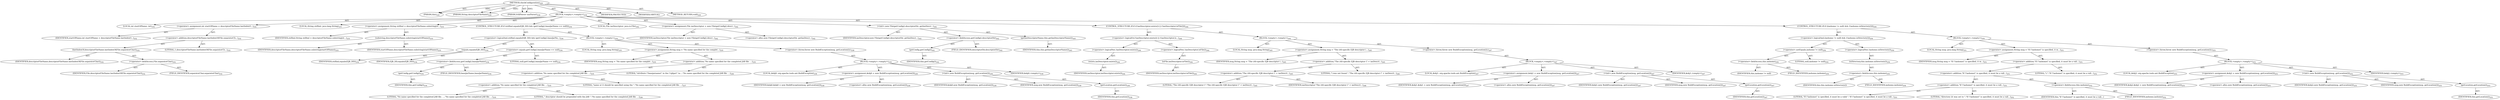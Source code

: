 digraph "checkConfiguration" {  
"111669149702" [label = <(METHOD,checkConfiguration)<SUB>229</SUB>> ]
"115964116998" [label = <(PARAM,this)<SUB>229</SUB>> ]
"115964117010" [label = <(PARAM,String descriptorFileName)<SUB>229</SUB>> ]
"115964117011" [label = <(PARAM,SAXParser saxParser)<SUB>230</SUB>> ]
"25769803782" [label = <(BLOCK,&lt;empty&gt;,&lt;empty&gt;)<SUB>230</SUB>> ]
"94489280512" [label = <(LOCAL,int startOfName: int)<SUB>232</SUB>> ]
"30064771096" [label = <(&lt;operator&gt;.assignment,int startOfName = descriptorFileName.lastIndexO...)<SUB>232</SUB>> ]
"68719476775" [label = <(IDENTIFIER,startOfName,int startOfName = descriptorFileName.lastIndexO...)<SUB>232</SUB>> ]
"30064771097" [label = <(&lt;operator&gt;.addition,descriptorFileName.lastIndexOf(File.separatorCh...)<SUB>232</SUB>> ]
"30064771098" [label = <(lastIndexOf,descriptorFileName.lastIndexOf(File.separatorChar))<SUB>232</SUB>> ]
"68719476776" [label = <(IDENTIFIER,descriptorFileName,descriptorFileName.lastIndexOf(File.separatorChar))<SUB>232</SUB>> ]
"30064771099" [label = <(&lt;operator&gt;.fieldAccess,File.separatorChar)<SUB>232</SUB>> ]
"68719476777" [label = <(IDENTIFIER,File,descriptorFileName.lastIndexOf(File.separatorChar))<SUB>232</SUB>> ]
"55834574856" [label = <(FIELD_IDENTIFIER,separatorChar,separatorChar)<SUB>232</SUB>> ]
"90194313223" [label = <(LITERAL,1,descriptorFileName.lastIndexOf(File.separatorCh...)<SUB>232</SUB>> ]
"94489280513" [label = <(LOCAL,String stdXml: java.lang.String)<SUB>233</SUB>> ]
"30064771100" [label = <(&lt;operator&gt;.assignment,String stdXml = descriptorFileName.substring(st...)<SUB>233</SUB>> ]
"68719476778" [label = <(IDENTIFIER,stdXml,String stdXml = descriptorFileName.substring(st...)<SUB>233</SUB>> ]
"30064771101" [label = <(substring,descriptorFileName.substring(startOfName))<SUB>233</SUB>> ]
"68719476779" [label = <(IDENTIFIER,descriptorFileName,descriptorFileName.substring(startOfName))<SUB>233</SUB>> ]
"68719476780" [label = <(IDENTIFIER,startOfName,descriptorFileName.substring(startOfName))<SUB>233</SUB>> ]
"47244640256" [label = <(CONTROL_STRUCTURE,IF,if (stdXml.equals(EJB_DD) &amp;&amp; (getConfig().baseJarName == null)))<SUB>234</SUB>> ]
"30064771102" [label = <(&lt;operator&gt;.logicalAnd,stdXml.equals(EJB_DD) &amp;&amp; (getConfig().baseJarNa...)<SUB>234</SUB>> ]
"30064771103" [label = <(equals,equals(EJB_DD))<SUB>234</SUB>> ]
"68719476781" [label = <(IDENTIFIER,stdXml,equals(EJB_DD))<SUB>234</SUB>> ]
"68719476782" [label = <(IDENTIFIER,EJB_DD,equals(EJB_DD))<SUB>234</SUB>> ]
"30064771104" [label = <(&lt;operator&gt;.equals,getConfig().baseJarName == null)<SUB>234</SUB>> ]
"30064771105" [label = <(&lt;operator&gt;.fieldAccess,getConfig().baseJarName)<SUB>234</SUB>> ]
"30064771106" [label = <(getConfig,getConfig())<SUB>234</SUB>> ]
"68719476745" [label = <(IDENTIFIER,this,getConfig())<SUB>234</SUB>> ]
"55834574857" [label = <(FIELD_IDENTIFIER,baseJarName,baseJarName)<SUB>234</SUB>> ]
"90194313224" [label = <(LITERAL,null,getConfig().baseJarName == null)<SUB>234</SUB>> ]
"25769803783" [label = <(BLOCK,&lt;empty&gt;,&lt;empty&gt;)<SUB>234</SUB>> ]
"94489280514" [label = <(LOCAL,String msg: java.lang.String)<SUB>235</SUB>> ]
"30064771107" [label = <(&lt;operator&gt;.assignment,String msg = &quot;No name specified for the complet...)<SUB>235</SUB>> ]
"68719476783" [label = <(IDENTIFIER,msg,String msg = &quot;No name specified for the complet...)<SUB>235</SUB>> ]
"30064771108" [label = <(&lt;operator&gt;.addition,&quot;No name specified for the completed JAR file. ...)<SUB>235</SUB>> ]
"30064771109" [label = <(&lt;operator&gt;.addition,&quot;No name specified for the completed JAR file. ...)<SUB>235</SUB>> ]
"30064771110" [label = <(&lt;operator&gt;.addition,&quot;No name specified for the completed JAR file. ...)<SUB>235</SUB>> ]
"90194313225" [label = <(LITERAL,&quot;No name specified for the completed JAR file. ...,&quot;No name specified for the completed JAR file. ...)<SUB>235</SUB>> ]
"90194313226" [label = <(LITERAL,&quot; descriptor should be prepended with the JAR &quot;,&quot;No name specified for the completed JAR file. ...)<SUB>236</SUB>> ]
"90194313227" [label = <(LITERAL,&quot;name or it should be specified using the &quot;,&quot;No name specified for the completed JAR file. ...)<SUB>237</SUB>> ]
"90194313228" [label = <(LITERAL,&quot;attribute \&quot;basejarname\&quot; in the \&quot;ejbjar\&quot; ta...,&quot;No name specified for the completed JAR file. ...)<SUB>238</SUB>> ]
"30064771111" [label = <(&lt;operator&gt;.throw,throw new BuildException(msg, getLocation());)<SUB>239</SUB>> ]
"25769803784" [label = <(BLOCK,&lt;empty&gt;,&lt;empty&gt;)<SUB>239</SUB>> ]
"94489280515" [label = <(LOCAL,$obj0: org.apache.tools.ant.BuildException)<SUB>239</SUB>> ]
"30064771112" [label = <(&lt;operator&gt;.assignment,$obj0 = new BuildException(msg, getLocation()))<SUB>239</SUB>> ]
"68719476784" [label = <(IDENTIFIER,$obj0,$obj0 = new BuildException(msg, getLocation()))<SUB>239</SUB>> ]
"30064771113" [label = <(&lt;operator&gt;.alloc,new BuildException(msg, getLocation()))<SUB>239</SUB>> ]
"30064771114" [label = <(&lt;init&gt;,new BuildException(msg, getLocation()))<SUB>239</SUB>> ]
"68719476785" [label = <(IDENTIFIER,$obj0,new BuildException(msg, getLocation()))<SUB>239</SUB>> ]
"68719476786" [label = <(IDENTIFIER,msg,new BuildException(msg, getLocation()))<SUB>239</SUB>> ]
"30064771115" [label = <(getLocation,getLocation())<SUB>239</SUB>> ]
"68719476746" [label = <(IDENTIFIER,this,getLocation())<SUB>239</SUB>> ]
"68719476787" [label = <(IDENTIFIER,$obj0,&lt;empty&gt;)<SUB>239</SUB>> ]
"94489280516" [label = <(LOCAL,File iasDescriptor: java.io.File)<SUB>242</SUB>> ]
"30064771116" [label = <(&lt;operator&gt;.assignment,File iasDescriptor = new File(getConfig().descr...)<SUB>242</SUB>> ]
"68719476788" [label = <(IDENTIFIER,iasDescriptor,File iasDescriptor = new File(getConfig().descr...)<SUB>242</SUB>> ]
"30064771117" [label = <(&lt;operator&gt;.alloc,new File(getConfig().descriptorDir, getIasDescr...)<SUB>242</SUB>> ]
"30064771118" [label = <(&lt;init&gt;,new File(getConfig().descriptorDir, getIasDescr...)<SUB>242</SUB>> ]
"68719476789" [label = <(IDENTIFIER,iasDescriptor,new File(getConfig().descriptorDir, getIasDescr...)<SUB>242</SUB>> ]
"30064771119" [label = <(&lt;operator&gt;.fieldAccess,getConfig().descriptorDir)<SUB>242</SUB>> ]
"30064771120" [label = <(getConfig,getConfig())<SUB>242</SUB>> ]
"68719476747" [label = <(IDENTIFIER,this,getConfig())<SUB>242</SUB>> ]
"55834574858" [label = <(FIELD_IDENTIFIER,descriptorDir,descriptorDir)<SUB>242</SUB>> ]
"30064771121" [label = <(getIasDescriptorName,this.getIasDescriptorName())<SUB>243</SUB>> ]
"68719476748" [label = <(IDENTIFIER,this,this.getIasDescriptorName())<SUB>243</SUB>> ]
"47244640257" [label = <(CONTROL_STRUCTURE,IF,if ((!iasDescriptor.exists()) || (!iasDescriptor.isFile())))<SUB>244</SUB>> ]
"30064771122" [label = <(&lt;operator&gt;.logicalOr,(!iasDescriptor.exists()) || (!iasDescriptor.is...)<SUB>244</SUB>> ]
"30064771123" [label = <(&lt;operator&gt;.logicalNot,!iasDescriptor.exists())<SUB>244</SUB>> ]
"30064771124" [label = <(exists,iasDescriptor.exists())<SUB>244</SUB>> ]
"68719476790" [label = <(IDENTIFIER,iasDescriptor,iasDescriptor.exists())<SUB>244</SUB>> ]
"30064771125" [label = <(&lt;operator&gt;.logicalNot,!iasDescriptor.isFile())<SUB>244</SUB>> ]
"30064771126" [label = <(isFile,iasDescriptor.isFile())<SUB>244</SUB>> ]
"68719476791" [label = <(IDENTIFIER,iasDescriptor,iasDescriptor.isFile())<SUB>244</SUB>> ]
"25769803785" [label = <(BLOCK,&lt;empty&gt;,&lt;empty&gt;)<SUB>244</SUB>> ]
"94489280517" [label = <(LOCAL,String msg: java.lang.String)<SUB>245</SUB>> ]
"30064771127" [label = <(&lt;operator&gt;.assignment,String msg = &quot;The iAS-specific EJB descriptor (...)<SUB>245</SUB>> ]
"68719476792" [label = <(IDENTIFIER,msg,String msg = &quot;The iAS-specific EJB descriptor (...)<SUB>245</SUB>> ]
"30064771128" [label = <(&lt;operator&gt;.addition,&quot;The iAS-specific EJB descriptor (&quot; + iasDescri...)<SUB>245</SUB>> ]
"30064771129" [label = <(&lt;operator&gt;.addition,&quot;The iAS-specific EJB descriptor (&quot; + iasDescri...)<SUB>245</SUB>> ]
"90194313229" [label = <(LITERAL,&quot;The iAS-specific EJB descriptor (&quot;,&quot;The iAS-specific EJB descriptor (&quot; + iasDescri...)<SUB>245</SUB>> ]
"68719476793" [label = <(IDENTIFIER,iasDescriptor,&quot;The iAS-specific EJB descriptor (&quot; + iasDescri...)<SUB>246</SUB>> ]
"90194313230" [label = <(LITERAL,&quot;) was not found.&quot;,&quot;The iAS-specific EJB descriptor (&quot; + iasDescri...)<SUB>246</SUB>> ]
"30064771130" [label = <(&lt;operator&gt;.throw,throw new BuildException(msg, getLocation());)<SUB>247</SUB>> ]
"25769803786" [label = <(BLOCK,&lt;empty&gt;,&lt;empty&gt;)<SUB>247</SUB>> ]
"94489280518" [label = <(LOCAL,$obj1: org.apache.tools.ant.BuildException)<SUB>247</SUB>> ]
"30064771131" [label = <(&lt;operator&gt;.assignment,$obj1 = new BuildException(msg, getLocation()))<SUB>247</SUB>> ]
"68719476794" [label = <(IDENTIFIER,$obj1,$obj1 = new BuildException(msg, getLocation()))<SUB>247</SUB>> ]
"30064771132" [label = <(&lt;operator&gt;.alloc,new BuildException(msg, getLocation()))<SUB>247</SUB>> ]
"30064771133" [label = <(&lt;init&gt;,new BuildException(msg, getLocation()))<SUB>247</SUB>> ]
"68719476795" [label = <(IDENTIFIER,$obj1,new BuildException(msg, getLocation()))<SUB>247</SUB>> ]
"68719476796" [label = <(IDENTIFIER,msg,new BuildException(msg, getLocation()))<SUB>247</SUB>> ]
"30064771134" [label = <(getLocation,getLocation())<SUB>247</SUB>> ]
"68719476749" [label = <(IDENTIFIER,this,getLocation())<SUB>247</SUB>> ]
"68719476797" [label = <(IDENTIFIER,$obj1,&lt;empty&gt;)<SUB>247</SUB>> ]
"47244640258" [label = <(CONTROL_STRUCTURE,IF,if ((iashome != null) &amp;&amp; (!iashome.isDirectory())))<SUB>250</SUB>> ]
"30064771135" [label = <(&lt;operator&gt;.logicalAnd,(iashome != null) &amp;&amp; (!iashome.isDirectory()))<SUB>250</SUB>> ]
"30064771136" [label = <(&lt;operator&gt;.notEquals,iashome != null)<SUB>250</SUB>> ]
"30064771137" [label = <(&lt;operator&gt;.fieldAccess,this.iashome)<SUB>250</SUB>> ]
"68719476798" [label = <(IDENTIFIER,this,iashome != null)> ]
"55834574859" [label = <(FIELD_IDENTIFIER,iashome,iashome)<SUB>250</SUB>> ]
"90194313231" [label = <(LITERAL,null,iashome != null)<SUB>250</SUB>> ]
"30064771138" [label = <(&lt;operator&gt;.logicalNot,!iashome.isDirectory())<SUB>250</SUB>> ]
"30064771139" [label = <(isDirectory,this.iashome.isDirectory())<SUB>250</SUB>> ]
"30064771140" [label = <(&lt;operator&gt;.fieldAccess,this.iashome)<SUB>250</SUB>> ]
"68719476799" [label = <(IDENTIFIER,this,this.iashome.isDirectory())> ]
"55834574860" [label = <(FIELD_IDENTIFIER,iashome,iashome)<SUB>250</SUB>> ]
"25769803787" [label = <(BLOCK,&lt;empty&gt;,&lt;empty&gt;)<SUB>250</SUB>> ]
"94489280519" [label = <(LOCAL,String msg: java.lang.String)<SUB>251</SUB>> ]
"30064771141" [label = <(&lt;operator&gt;.assignment,String msg = &quot;If \&quot;iashome\&quot; is specified, it m...)<SUB>251</SUB>> ]
"68719476800" [label = <(IDENTIFIER,msg,String msg = &quot;If \&quot;iashome\&quot; is specified, it m...)<SUB>251</SUB>> ]
"30064771142" [label = <(&lt;operator&gt;.addition,&quot;If \&quot;iashome\&quot; is specified, it must be a vali...)<SUB>251</SUB>> ]
"30064771143" [label = <(&lt;operator&gt;.addition,&quot;If \&quot;iashome\&quot; is specified, it must be a vali...)<SUB>251</SUB>> ]
"30064771144" [label = <(&lt;operator&gt;.addition,&quot;If \&quot;iashome\&quot; is specified, it must be a vali...)<SUB>251</SUB>> ]
"90194313232" [label = <(LITERAL,&quot;If \&quot;iashome\&quot; is specified, it must be a valid &quot;,&quot;If \&quot;iashome\&quot; is specified, it must be a vali...)<SUB>251</SUB>> ]
"90194313233" [label = <(LITERAL,&quot;directory (it was set to &quot;,&quot;If \&quot;iashome\&quot; is specified, it must be a vali...)<SUB>252</SUB>> ]
"30064771145" [label = <(&lt;operator&gt;.fieldAccess,this.iashome)<SUB>252</SUB>> ]
"68719476801" [label = <(IDENTIFIER,this,&quot;If \&quot;iashome\&quot; is specified, it must be a vali...)> ]
"55834574861" [label = <(FIELD_IDENTIFIER,iashome,iashome)<SUB>252</SUB>> ]
"90194313234" [label = <(LITERAL,&quot;).&quot;,&quot;If \&quot;iashome\&quot; is specified, it must be a vali...)<SUB>252</SUB>> ]
"30064771146" [label = <(&lt;operator&gt;.throw,throw new BuildException(msg, getLocation());)<SUB>253</SUB>> ]
"25769803788" [label = <(BLOCK,&lt;empty&gt;,&lt;empty&gt;)<SUB>253</SUB>> ]
"94489280520" [label = <(LOCAL,$obj2: org.apache.tools.ant.BuildException)<SUB>253</SUB>> ]
"30064771147" [label = <(&lt;operator&gt;.assignment,$obj2 = new BuildException(msg, getLocation()))<SUB>253</SUB>> ]
"68719476802" [label = <(IDENTIFIER,$obj2,$obj2 = new BuildException(msg, getLocation()))<SUB>253</SUB>> ]
"30064771148" [label = <(&lt;operator&gt;.alloc,new BuildException(msg, getLocation()))<SUB>253</SUB>> ]
"30064771149" [label = <(&lt;init&gt;,new BuildException(msg, getLocation()))<SUB>253</SUB>> ]
"68719476803" [label = <(IDENTIFIER,$obj2,new BuildException(msg, getLocation()))<SUB>253</SUB>> ]
"68719476804" [label = <(IDENTIFIER,msg,new BuildException(msg, getLocation()))<SUB>253</SUB>> ]
"30064771150" [label = <(getLocation,getLocation())<SUB>253</SUB>> ]
"68719476750" [label = <(IDENTIFIER,this,getLocation())<SUB>253</SUB>> ]
"68719476805" [label = <(IDENTIFIER,$obj2,&lt;empty&gt;)<SUB>253</SUB>> ]
"133143986197" [label = <(MODIFIER,PROTECTED)> ]
"133143986198" [label = <(MODIFIER,VIRTUAL)> ]
"128849018886" [label = <(METHOD_RETURN,void)<SUB>229</SUB>> ]
  "111669149702" -> "115964116998"  [ label = "AST: "] 
  "111669149702" -> "115964117010"  [ label = "AST: "] 
  "111669149702" -> "115964117011"  [ label = "AST: "] 
  "111669149702" -> "25769803782"  [ label = "AST: "] 
  "111669149702" -> "133143986197"  [ label = "AST: "] 
  "111669149702" -> "133143986198"  [ label = "AST: "] 
  "111669149702" -> "128849018886"  [ label = "AST: "] 
  "25769803782" -> "94489280512"  [ label = "AST: "] 
  "25769803782" -> "30064771096"  [ label = "AST: "] 
  "25769803782" -> "94489280513"  [ label = "AST: "] 
  "25769803782" -> "30064771100"  [ label = "AST: "] 
  "25769803782" -> "47244640256"  [ label = "AST: "] 
  "25769803782" -> "94489280516"  [ label = "AST: "] 
  "25769803782" -> "30064771116"  [ label = "AST: "] 
  "25769803782" -> "30064771118"  [ label = "AST: "] 
  "25769803782" -> "47244640257"  [ label = "AST: "] 
  "25769803782" -> "47244640258"  [ label = "AST: "] 
  "30064771096" -> "68719476775"  [ label = "AST: "] 
  "30064771096" -> "30064771097"  [ label = "AST: "] 
  "30064771097" -> "30064771098"  [ label = "AST: "] 
  "30064771097" -> "90194313223"  [ label = "AST: "] 
  "30064771098" -> "68719476776"  [ label = "AST: "] 
  "30064771098" -> "30064771099"  [ label = "AST: "] 
  "30064771099" -> "68719476777"  [ label = "AST: "] 
  "30064771099" -> "55834574856"  [ label = "AST: "] 
  "30064771100" -> "68719476778"  [ label = "AST: "] 
  "30064771100" -> "30064771101"  [ label = "AST: "] 
  "30064771101" -> "68719476779"  [ label = "AST: "] 
  "30064771101" -> "68719476780"  [ label = "AST: "] 
  "47244640256" -> "30064771102"  [ label = "AST: "] 
  "47244640256" -> "25769803783"  [ label = "AST: "] 
  "30064771102" -> "30064771103"  [ label = "AST: "] 
  "30064771102" -> "30064771104"  [ label = "AST: "] 
  "30064771103" -> "68719476781"  [ label = "AST: "] 
  "30064771103" -> "68719476782"  [ label = "AST: "] 
  "30064771104" -> "30064771105"  [ label = "AST: "] 
  "30064771104" -> "90194313224"  [ label = "AST: "] 
  "30064771105" -> "30064771106"  [ label = "AST: "] 
  "30064771105" -> "55834574857"  [ label = "AST: "] 
  "30064771106" -> "68719476745"  [ label = "AST: "] 
  "25769803783" -> "94489280514"  [ label = "AST: "] 
  "25769803783" -> "30064771107"  [ label = "AST: "] 
  "25769803783" -> "30064771111"  [ label = "AST: "] 
  "30064771107" -> "68719476783"  [ label = "AST: "] 
  "30064771107" -> "30064771108"  [ label = "AST: "] 
  "30064771108" -> "30064771109"  [ label = "AST: "] 
  "30064771108" -> "90194313228"  [ label = "AST: "] 
  "30064771109" -> "30064771110"  [ label = "AST: "] 
  "30064771109" -> "90194313227"  [ label = "AST: "] 
  "30064771110" -> "90194313225"  [ label = "AST: "] 
  "30064771110" -> "90194313226"  [ label = "AST: "] 
  "30064771111" -> "25769803784"  [ label = "AST: "] 
  "25769803784" -> "94489280515"  [ label = "AST: "] 
  "25769803784" -> "30064771112"  [ label = "AST: "] 
  "25769803784" -> "30064771114"  [ label = "AST: "] 
  "25769803784" -> "68719476787"  [ label = "AST: "] 
  "30064771112" -> "68719476784"  [ label = "AST: "] 
  "30064771112" -> "30064771113"  [ label = "AST: "] 
  "30064771114" -> "68719476785"  [ label = "AST: "] 
  "30064771114" -> "68719476786"  [ label = "AST: "] 
  "30064771114" -> "30064771115"  [ label = "AST: "] 
  "30064771115" -> "68719476746"  [ label = "AST: "] 
  "30064771116" -> "68719476788"  [ label = "AST: "] 
  "30064771116" -> "30064771117"  [ label = "AST: "] 
  "30064771118" -> "68719476789"  [ label = "AST: "] 
  "30064771118" -> "30064771119"  [ label = "AST: "] 
  "30064771118" -> "30064771121"  [ label = "AST: "] 
  "30064771119" -> "30064771120"  [ label = "AST: "] 
  "30064771119" -> "55834574858"  [ label = "AST: "] 
  "30064771120" -> "68719476747"  [ label = "AST: "] 
  "30064771121" -> "68719476748"  [ label = "AST: "] 
  "47244640257" -> "30064771122"  [ label = "AST: "] 
  "47244640257" -> "25769803785"  [ label = "AST: "] 
  "30064771122" -> "30064771123"  [ label = "AST: "] 
  "30064771122" -> "30064771125"  [ label = "AST: "] 
  "30064771123" -> "30064771124"  [ label = "AST: "] 
  "30064771124" -> "68719476790"  [ label = "AST: "] 
  "30064771125" -> "30064771126"  [ label = "AST: "] 
  "30064771126" -> "68719476791"  [ label = "AST: "] 
  "25769803785" -> "94489280517"  [ label = "AST: "] 
  "25769803785" -> "30064771127"  [ label = "AST: "] 
  "25769803785" -> "30064771130"  [ label = "AST: "] 
  "30064771127" -> "68719476792"  [ label = "AST: "] 
  "30064771127" -> "30064771128"  [ label = "AST: "] 
  "30064771128" -> "30064771129"  [ label = "AST: "] 
  "30064771128" -> "90194313230"  [ label = "AST: "] 
  "30064771129" -> "90194313229"  [ label = "AST: "] 
  "30064771129" -> "68719476793"  [ label = "AST: "] 
  "30064771130" -> "25769803786"  [ label = "AST: "] 
  "25769803786" -> "94489280518"  [ label = "AST: "] 
  "25769803786" -> "30064771131"  [ label = "AST: "] 
  "25769803786" -> "30064771133"  [ label = "AST: "] 
  "25769803786" -> "68719476797"  [ label = "AST: "] 
  "30064771131" -> "68719476794"  [ label = "AST: "] 
  "30064771131" -> "30064771132"  [ label = "AST: "] 
  "30064771133" -> "68719476795"  [ label = "AST: "] 
  "30064771133" -> "68719476796"  [ label = "AST: "] 
  "30064771133" -> "30064771134"  [ label = "AST: "] 
  "30064771134" -> "68719476749"  [ label = "AST: "] 
  "47244640258" -> "30064771135"  [ label = "AST: "] 
  "47244640258" -> "25769803787"  [ label = "AST: "] 
  "30064771135" -> "30064771136"  [ label = "AST: "] 
  "30064771135" -> "30064771138"  [ label = "AST: "] 
  "30064771136" -> "30064771137"  [ label = "AST: "] 
  "30064771136" -> "90194313231"  [ label = "AST: "] 
  "30064771137" -> "68719476798"  [ label = "AST: "] 
  "30064771137" -> "55834574859"  [ label = "AST: "] 
  "30064771138" -> "30064771139"  [ label = "AST: "] 
  "30064771139" -> "30064771140"  [ label = "AST: "] 
  "30064771140" -> "68719476799"  [ label = "AST: "] 
  "30064771140" -> "55834574860"  [ label = "AST: "] 
  "25769803787" -> "94489280519"  [ label = "AST: "] 
  "25769803787" -> "30064771141"  [ label = "AST: "] 
  "25769803787" -> "30064771146"  [ label = "AST: "] 
  "30064771141" -> "68719476800"  [ label = "AST: "] 
  "30064771141" -> "30064771142"  [ label = "AST: "] 
  "30064771142" -> "30064771143"  [ label = "AST: "] 
  "30064771142" -> "90194313234"  [ label = "AST: "] 
  "30064771143" -> "30064771144"  [ label = "AST: "] 
  "30064771143" -> "30064771145"  [ label = "AST: "] 
  "30064771144" -> "90194313232"  [ label = "AST: "] 
  "30064771144" -> "90194313233"  [ label = "AST: "] 
  "30064771145" -> "68719476801"  [ label = "AST: "] 
  "30064771145" -> "55834574861"  [ label = "AST: "] 
  "30064771146" -> "25769803788"  [ label = "AST: "] 
  "25769803788" -> "94489280520"  [ label = "AST: "] 
  "25769803788" -> "30064771147"  [ label = "AST: "] 
  "25769803788" -> "30064771149"  [ label = "AST: "] 
  "25769803788" -> "68719476805"  [ label = "AST: "] 
  "30064771147" -> "68719476802"  [ label = "AST: "] 
  "30064771147" -> "30064771148"  [ label = "AST: "] 
  "30064771149" -> "68719476803"  [ label = "AST: "] 
  "30064771149" -> "68719476804"  [ label = "AST: "] 
  "30064771149" -> "30064771150"  [ label = "AST: "] 
  "30064771150" -> "68719476750"  [ label = "AST: "] 
  "111669149702" -> "115964116998"  [ label = "DDG: "] 
  "111669149702" -> "115964117010"  [ label = "DDG: "] 
  "111669149702" -> "115964117011"  [ label = "DDG: "] 
}
